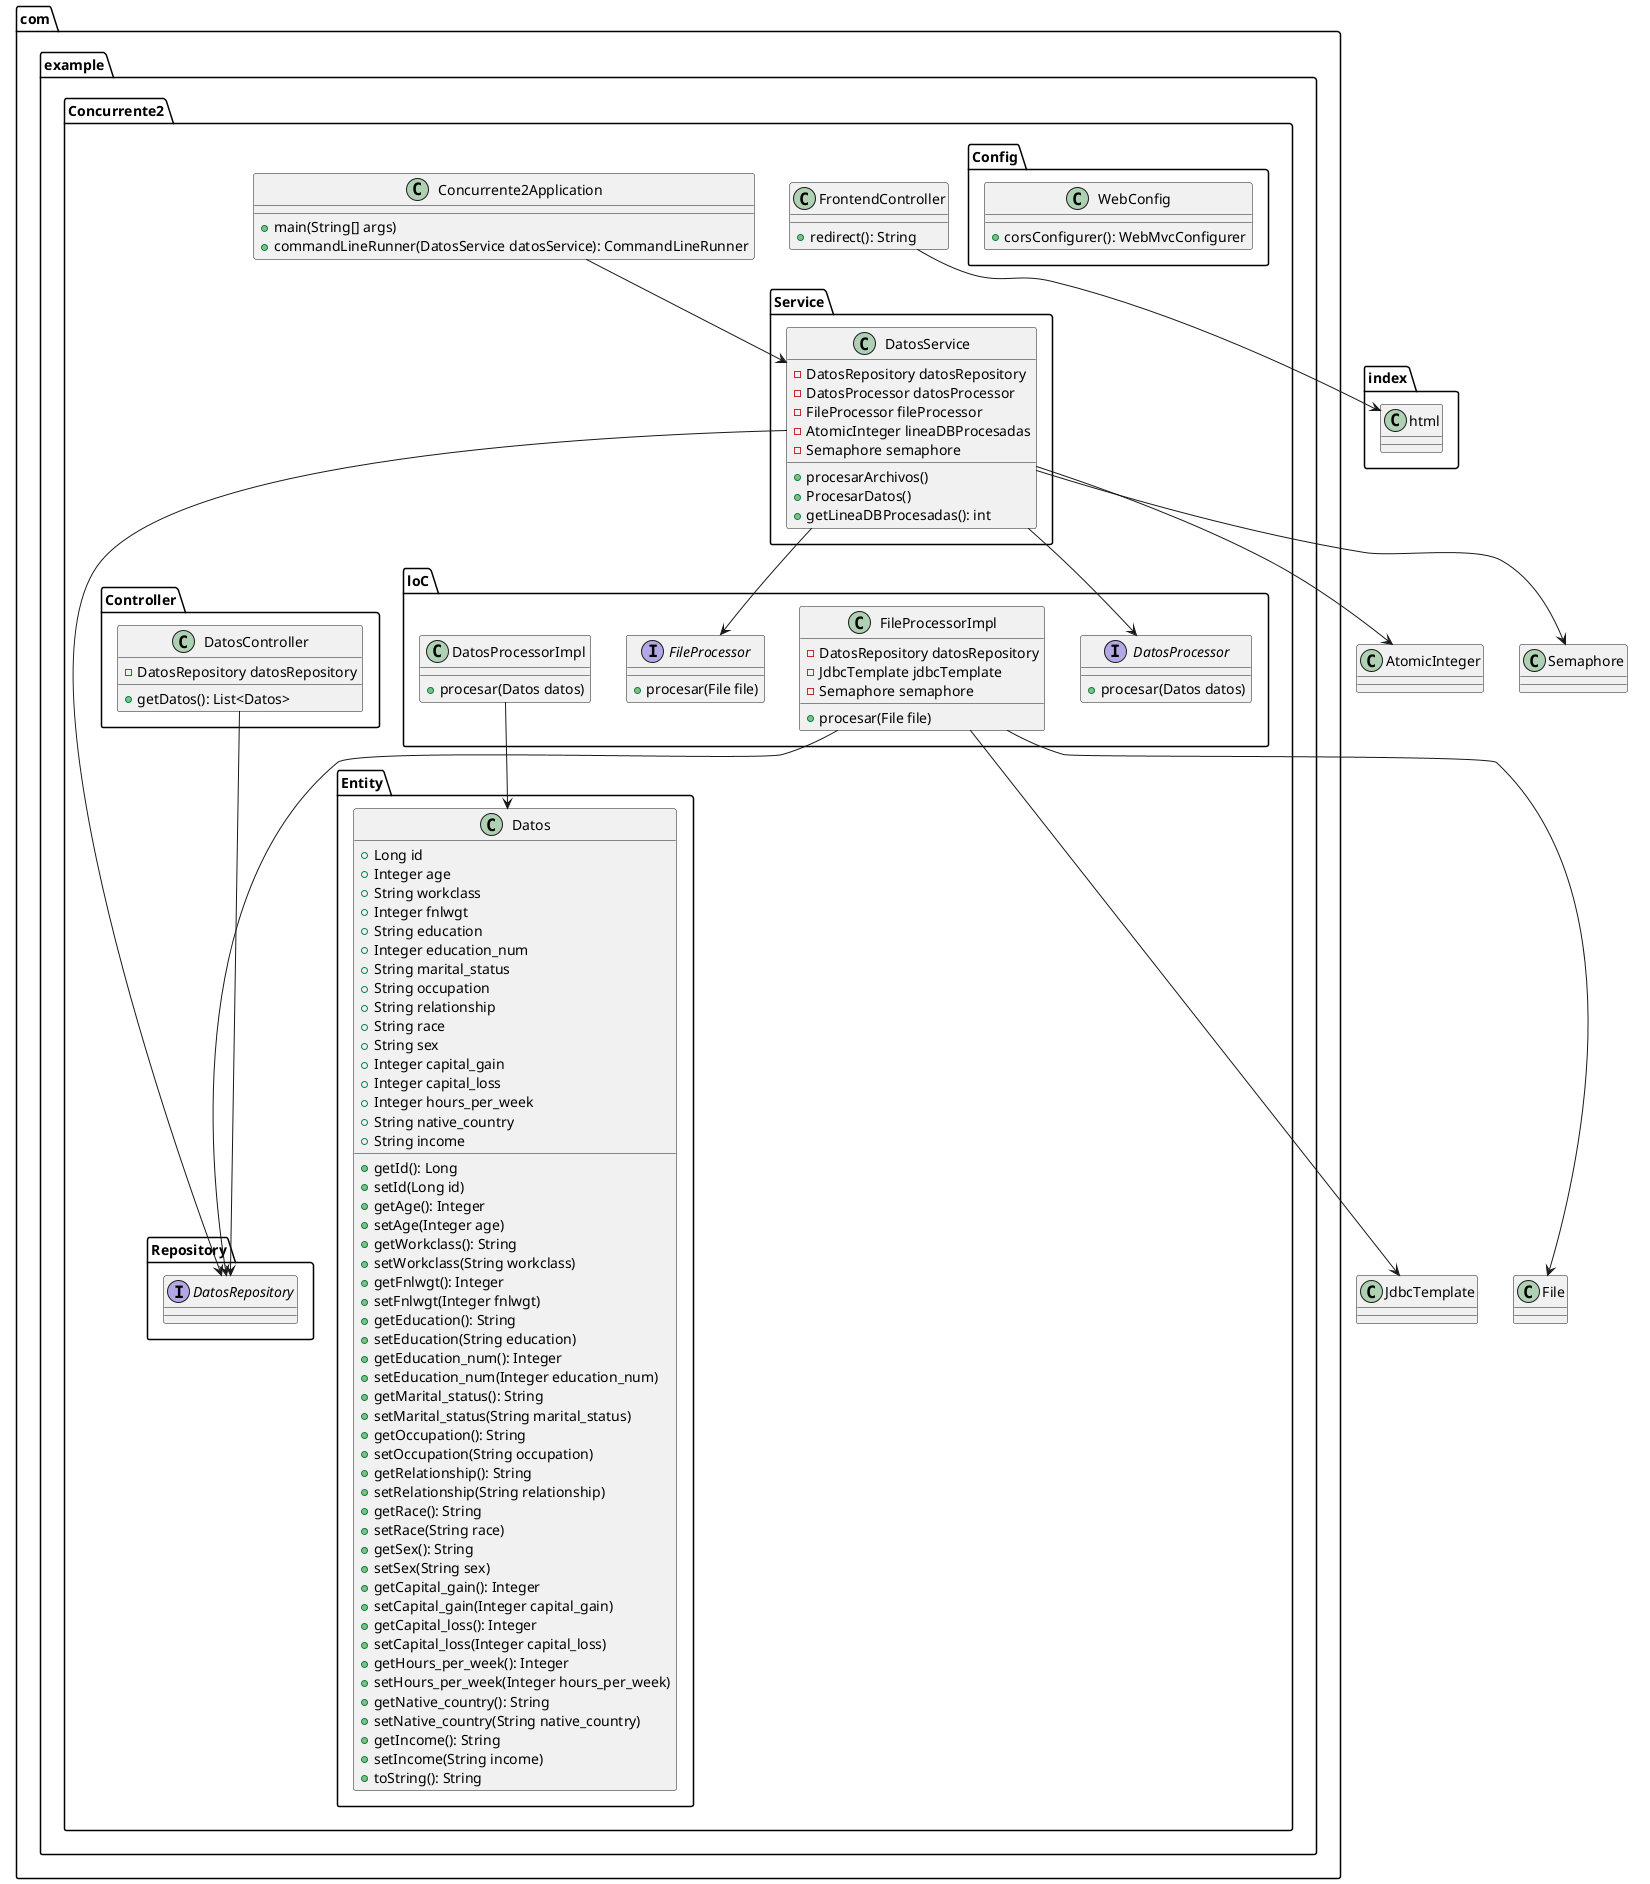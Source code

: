 @startuml

package com.example.Concurrente2.Config {
    class WebConfig {
        +corsConfigurer(): WebMvcConfigurer
    }
}

package com.example.Concurrente2.Controller {
    class DatosController {
        -DatosRepository datosRepository
        +getDatos(): List<Datos>
    }
}

package com.example.Concurrente2.Entity {
    class Datos {
        +Long id
        +Integer age
        +String workclass
        +Integer fnlwgt
        +String education
        +Integer education_num
        +String marital_status
        +String occupation
        +String relationship
        +String race
        +String sex
        +Integer capital_gain
        +Integer capital_loss
        +Integer hours_per_week
        +String native_country
        +String income
        +getId(): Long
        +setId(Long id)
        +getAge(): Integer
        +setAge(Integer age)
        +getWorkclass(): String
        +setWorkclass(String workclass)
        +getFnlwgt(): Integer
        +setFnlwgt(Integer fnlwgt)
        +getEducation(): String
        +setEducation(String education)
        +getEducation_num(): Integer
        +setEducation_num(Integer education_num)
        +getMarital_status(): String
        +setMarital_status(String marital_status)
        +getOccupation(): String
        +setOccupation(String occupation)
        +getRelationship(): String
        +setRelationship(String relationship)
        +getRace(): String
        +setRace(String race)
        +getSex(): String
        +setSex(String sex)
        +getCapital_gain(): Integer
        +setCapital_gain(Integer capital_gain)
        +getCapital_loss(): Integer
        +setCapital_loss(Integer capital_loss)
        +getHours_per_week(): Integer
        +setHours_per_week(Integer hours_per_week)
        +getNative_country(): String
        +setNative_country(String native_country)
        +getIncome(): String
        +setIncome(String income)
        +toString(): String
    }
}

package com.example.Concurrente2.loC {
    interface DatosProcessor {
        +procesar(Datos datos)
    }

    class DatosProcessorImpl {
        +procesar(Datos datos)
    }

    interface FileProcessor {
        +procesar(File file)
    }

    class FileProcessorImpl {
        -DatosRepository datosRepository
        -JdbcTemplate jdbcTemplate
        -Semaphore semaphore
        +procesar(File file)
    }
}

package com.example.Concurrente2.Repository {
    interface DatosRepository {
    }
}

package com.example.Concurrente2.Service {
    class DatosService {
        -DatosRepository datosRepository
        -DatosProcessor datosProcessor
        -FileProcessor fileProcessor
        -AtomicInteger lineaDBProcesadas
        -Semaphore semaphore
        +procesarArchivos()
        +ProcesarDatos()
        +getLineaDBProcesadas(): int
    }
}

package com.example.Concurrente2 {
    class Concurrente2Application {
        +main(String[] args)
        +commandLineRunner(DatosService datosService): CommandLineRunner
    }

    class FrontendController {
        +redirect(): String
    }
}

DatosController --> DatosRepository
DatosService --> DatosRepository
DatosService --> DatosProcessor
DatosService --> FileProcessor
FileProcessorImpl --> DatosRepository
FileProcessorImpl --> JdbcTemplate
DatosProcessorImpl --> Datos
FileProcessorImpl --> File
DatosService --> AtomicInteger
DatosService --> Semaphore
Concurrente2Application --> DatosService
FrontendController --> index.html

@enduml